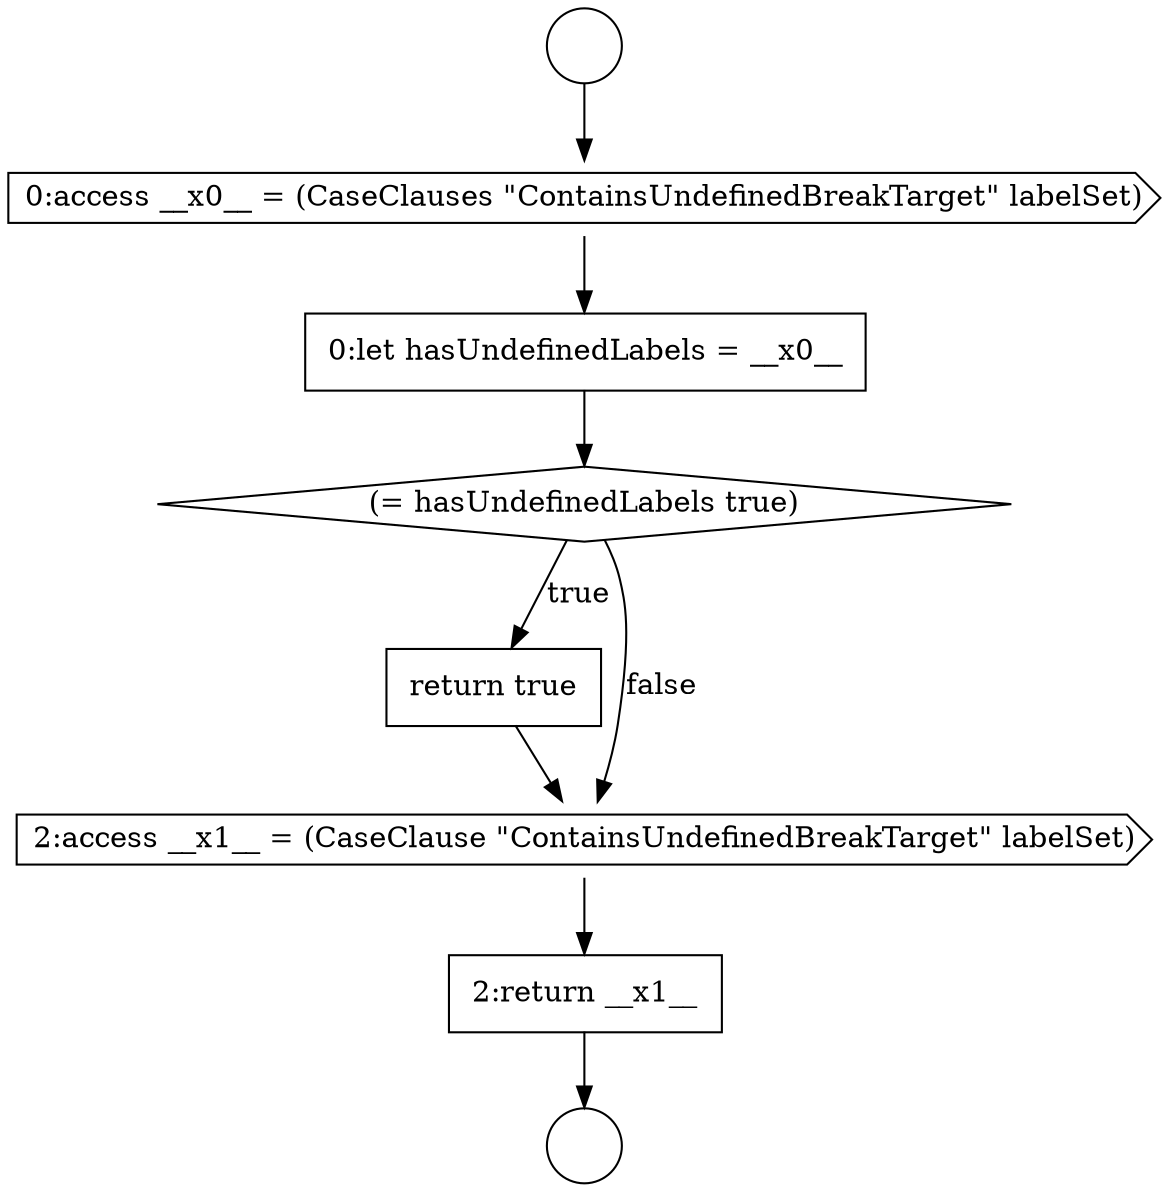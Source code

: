 digraph {
  node7294 [shape=cds, label=<<font color="black">0:access __x0__ = (CaseClauses &quot;ContainsUndefinedBreakTarget&quot; labelSet)</font>> color="black" fillcolor="white" style=filled]
  node7293 [shape=circle label=" " color="black" fillcolor="white" style=filled]
  node7299 [shape=none, margin=0, label=<<font color="black">
    <table border="0" cellborder="1" cellspacing="0" cellpadding="10">
      <tr><td align="left">2:return __x1__</td></tr>
    </table>
  </font>> color="black" fillcolor="white" style=filled]
  node7295 [shape=none, margin=0, label=<<font color="black">
    <table border="0" cellborder="1" cellspacing="0" cellpadding="10">
      <tr><td align="left">0:let hasUndefinedLabels = __x0__</td></tr>
    </table>
  </font>> color="black" fillcolor="white" style=filled]
  node7292 [shape=circle label=" " color="black" fillcolor="white" style=filled]
  node7297 [shape=none, margin=0, label=<<font color="black">
    <table border="0" cellborder="1" cellspacing="0" cellpadding="10">
      <tr><td align="left">return true</td></tr>
    </table>
  </font>> color="black" fillcolor="white" style=filled]
  node7296 [shape=diamond, label=<<font color="black">(= hasUndefinedLabels true)</font>> color="black" fillcolor="white" style=filled]
  node7298 [shape=cds, label=<<font color="black">2:access __x1__ = (CaseClause &quot;ContainsUndefinedBreakTarget&quot; labelSet)</font>> color="black" fillcolor="white" style=filled]
  node7298 -> node7299 [ color="black"]
  node7297 -> node7298 [ color="black"]
  node7296 -> node7297 [label=<<font color="black">true</font>> color="black"]
  node7296 -> node7298 [label=<<font color="black">false</font>> color="black"]
  node7292 -> node7294 [ color="black"]
  node7299 -> node7293 [ color="black"]
  node7295 -> node7296 [ color="black"]
  node7294 -> node7295 [ color="black"]
}
